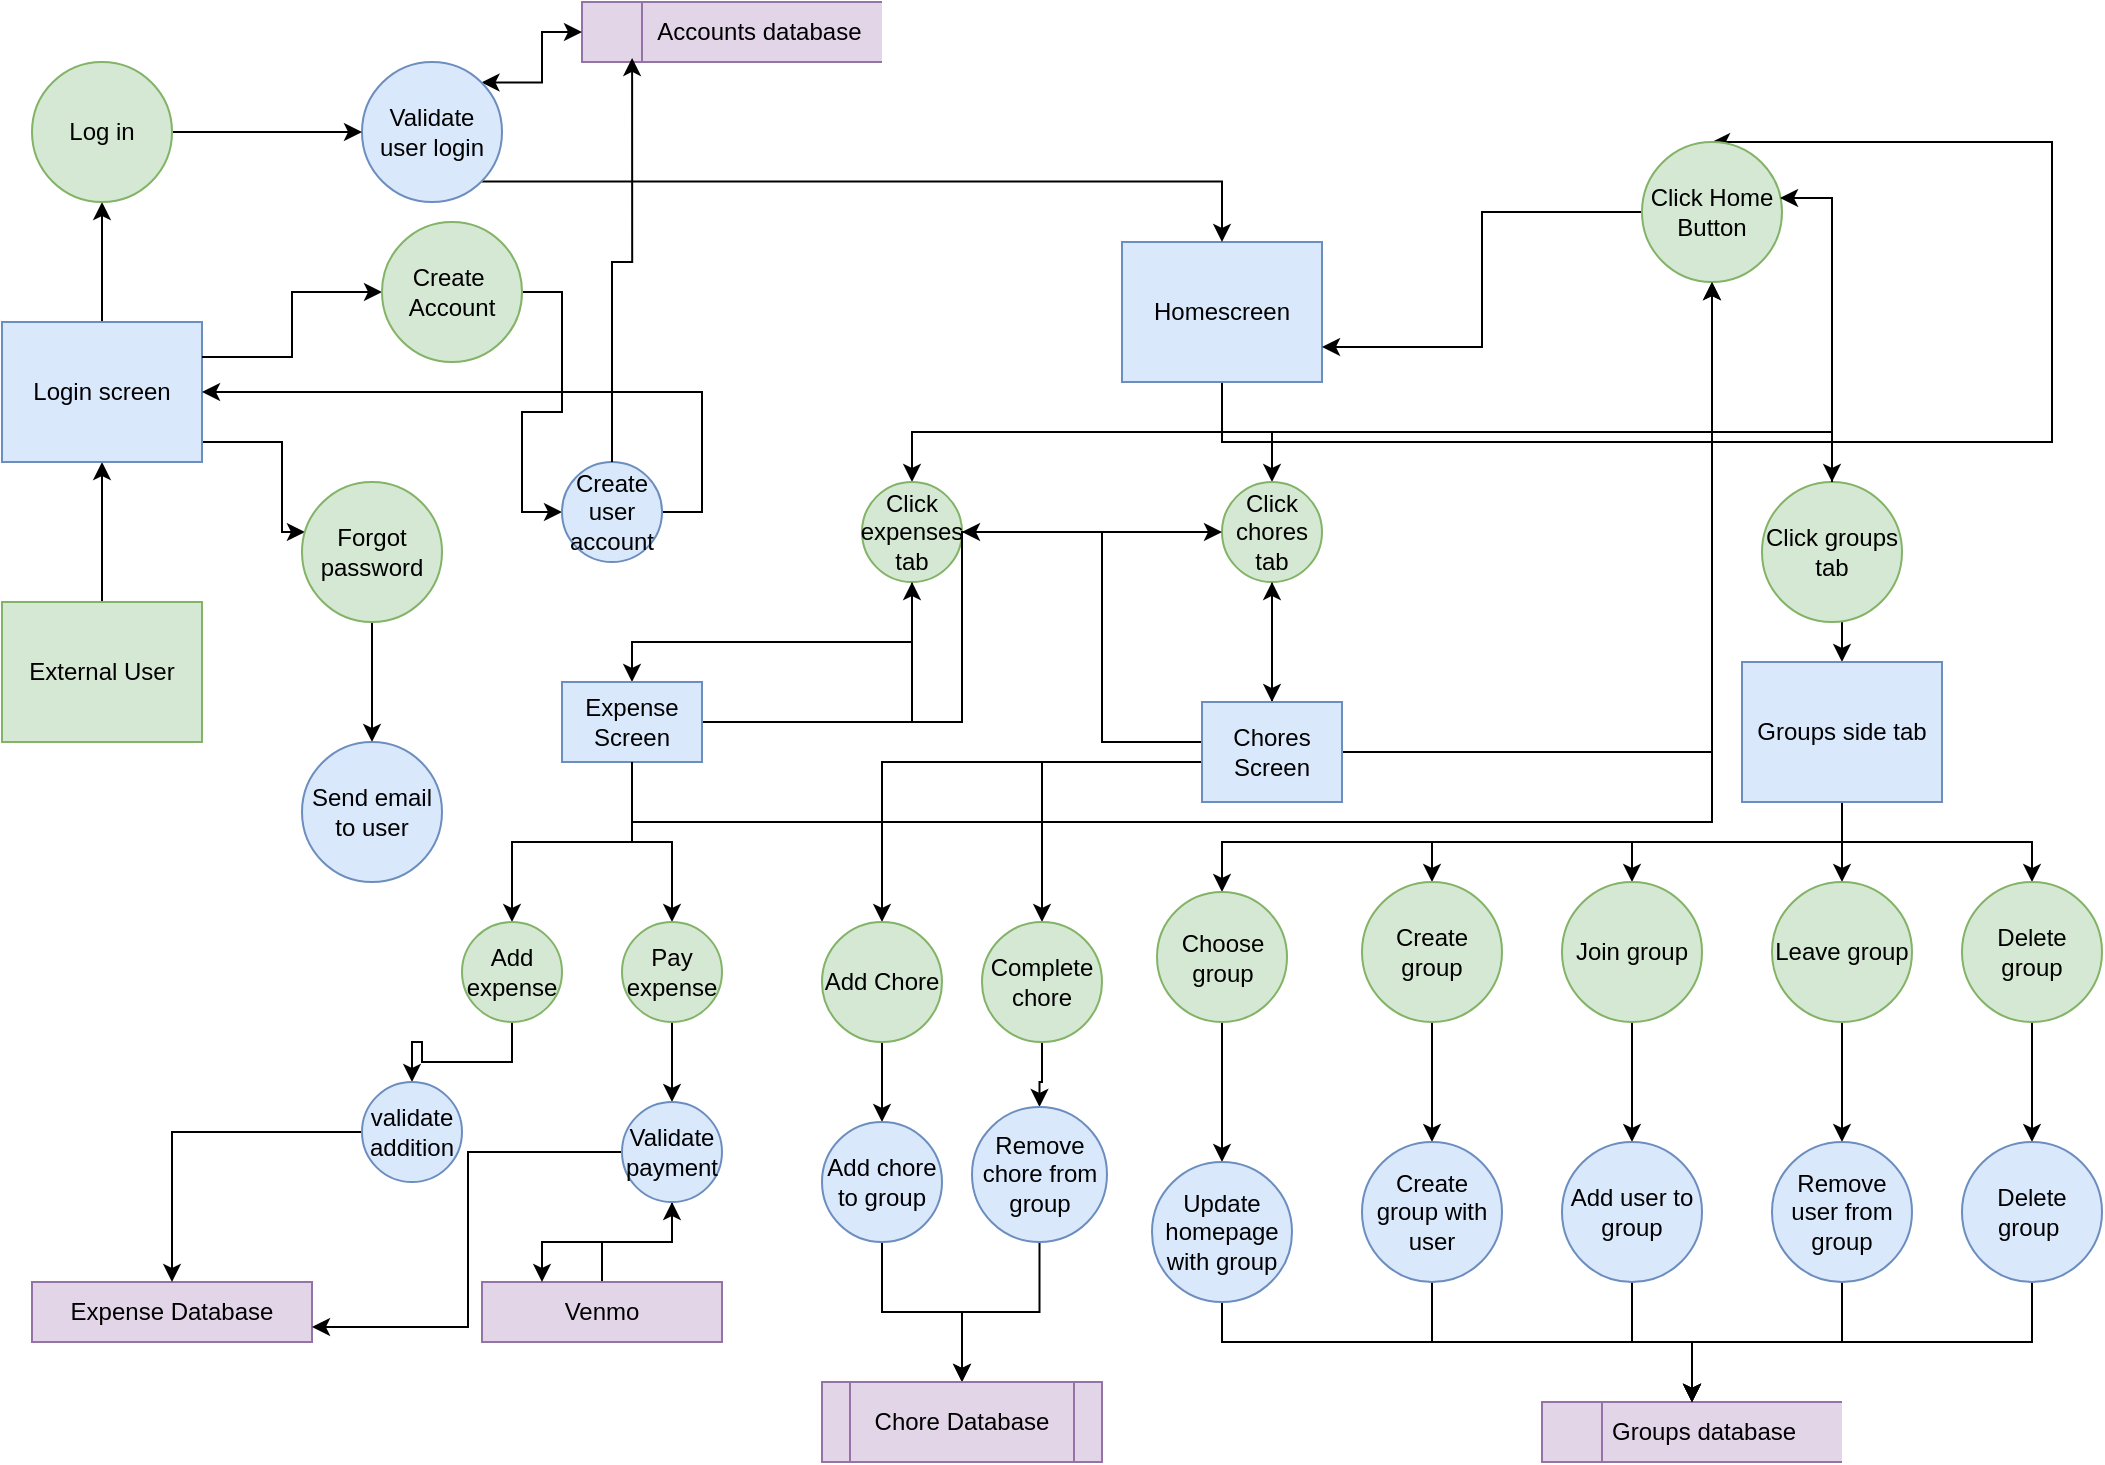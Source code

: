 <mxfile version="26.0.11">
  <diagram name="Page-1" id="5d7acffa-a066-3a61-03fe-96351882024d">
    <mxGraphModel grid="1" page="1" gridSize="10" guides="1" tooltips="1" connect="1" arrows="1" fold="1" pageScale="1" pageWidth="1100" pageHeight="850" background="#ffffff" math="0" shadow="0">
      <root>
        <mxCell id="0" />
        <mxCell id="1" parent="0" />
        <mxCell id="jCN_hGYt88QSV7jJhECM-30" style="edgeStyle=orthogonalEdgeStyle;rounded=0;orthogonalLoop=1;jettySize=auto;html=1;exitX=0.5;exitY=1;exitDx=0;exitDy=0;entryX=0.5;entryY=0;entryDx=0;entryDy=0;" edge="1" parent="1" source="jCN_hGYt88QSV7jJhECM-3" target="jCN_hGYt88QSV7jJhECM-9">
          <mxGeometry relative="1" as="geometry" />
        </mxCell>
        <mxCell id="jCN_hGYt88QSV7jJhECM-34" style="edgeStyle=orthogonalEdgeStyle;rounded=0;orthogonalLoop=1;jettySize=auto;html=1;exitX=0.5;exitY=1;exitDx=0;exitDy=0;entryX=0.5;entryY=0;entryDx=0;entryDy=0;" edge="1" parent="1" source="jCN_hGYt88QSV7jJhECM-3" target="jCN_hGYt88QSV7jJhECM-8">
          <mxGeometry relative="1" as="geometry" />
        </mxCell>
        <mxCell id="jCN_hGYt88QSV7jJhECM-35" style="edgeStyle=orthogonalEdgeStyle;rounded=0;orthogonalLoop=1;jettySize=auto;html=1;" edge="1" parent="1" source="jCN_hGYt88QSV7jJhECM-3" target="jCN_hGYt88QSV7jJhECM-10">
          <mxGeometry relative="1" as="geometry" />
        </mxCell>
        <mxCell id="9p-89qfDhQ7Q1FShynDC-36" style="edgeStyle=orthogonalEdgeStyle;rounded=0;orthogonalLoop=1;jettySize=auto;html=1;entryX=0.5;entryY=0;entryDx=0;entryDy=0;" edge="1" parent="1" source="jCN_hGYt88QSV7jJhECM-3" target="9p-89qfDhQ7Q1FShynDC-33">
          <mxGeometry relative="1" as="geometry">
            <Array as="points">
              <mxPoint x="660" y="250" />
              <mxPoint x="1075" y="250" />
            </Array>
          </mxGeometry>
        </mxCell>
        <mxCell id="jCN_hGYt88QSV7jJhECM-3" value="Homescreen" style="html=1;dashed=0;whiteSpace=wrap;fillColor=#dae8fc;strokeColor=#6c8ebf;" vertex="1" parent="1">
          <mxGeometry x="610" y="150" width="100" height="70" as="geometry" />
        </mxCell>
        <mxCell id="jCN_hGYt88QSV7jJhECM-19" style="edgeStyle=orthogonalEdgeStyle;rounded=0;orthogonalLoop=1;jettySize=auto;html=1;exitX=0.5;exitY=0;exitDx=0;exitDy=0;entryX=0.5;entryY=1;entryDx=0;entryDy=0;" edge="1" parent="1" source="jCN_hGYt88QSV7jJhECM-4" target="jCN_hGYt88QSV7jJhECM-6">
          <mxGeometry relative="1" as="geometry" />
        </mxCell>
        <mxCell id="jCN_hGYt88QSV7jJhECM-4" value="External User" style="html=1;dashed=0;whiteSpace=wrap;fillColor=#d5e8d4;strokeColor=#82b366;" vertex="1" parent="1">
          <mxGeometry x="50" y="330" width="100" height="70" as="geometry" />
        </mxCell>
        <mxCell id="jCN_hGYt88QSV7jJhECM-5" value="&amp;nbsp; &amp;nbsp; &amp;nbsp; &amp;nbsp; &amp;nbsp; Accounts database" style="html=1;dashed=0;whiteSpace=wrap;shape=mxgraph.dfd.dataStoreID;align=left;spacingLeft=3;points=[[0,0],[0.5,0],[1,0],[0,0.5],[1,0.5],[0,1],[0.5,1],[1,1]];fillColor=#e1d5e7;strokeColor=#9673a6;" vertex="1" parent="1">
          <mxGeometry x="340" y="30" width="150" height="30" as="geometry" />
        </mxCell>
        <mxCell id="jCN_hGYt88QSV7jJhECM-22" style="edgeStyle=orthogonalEdgeStyle;rounded=0;orthogonalLoop=1;jettySize=auto;html=1;exitX=0.5;exitY=0;exitDx=0;exitDy=0;entryX=0.5;entryY=1;entryDx=0;entryDy=0;" edge="1" parent="1" source="jCN_hGYt88QSV7jJhECM-6" target="jCN_hGYt88QSV7jJhECM-20">
          <mxGeometry relative="1" as="geometry" />
        </mxCell>
        <mxCell id="jCN_hGYt88QSV7jJhECM-23" style="edgeStyle=orthogonalEdgeStyle;rounded=0;orthogonalLoop=1;jettySize=auto;html=1;exitX=1;exitY=0.5;exitDx=0;exitDy=0;" edge="1" parent="1" source="jCN_hGYt88QSV7jJhECM-6" target="jCN_hGYt88QSV7jJhECM-21">
          <mxGeometry relative="1" as="geometry">
            <Array as="points">
              <mxPoint x="150" y="250" />
              <mxPoint x="190" y="250" />
              <mxPoint x="190" y="295" />
            </Array>
          </mxGeometry>
        </mxCell>
        <mxCell id="jCN_hGYt88QSV7jJhECM-6" value="Login screen" style="html=1;dashed=0;whiteSpace=wrap;fillColor=#dae8fc;strokeColor=#6c8ebf;" vertex="1" parent="1">
          <mxGeometry x="50" y="190" width="100" height="70" as="geometry" />
        </mxCell>
        <mxCell id="jCN_hGYt88QSV7jJhECM-28" style="edgeStyle=orthogonalEdgeStyle;rounded=0;orthogonalLoop=1;jettySize=auto;html=1;exitX=1;exitY=0;exitDx=0;exitDy=0;entryX=0;entryY=0.5;entryDx=0;entryDy=0;startArrow=classic;startFill=1;" edge="1" parent="1" source="jCN_hGYt88QSV7jJhECM-7" target="jCN_hGYt88QSV7jJhECM-5">
          <mxGeometry relative="1" as="geometry" />
        </mxCell>
        <mxCell id="jCN_hGYt88QSV7jJhECM-29" style="edgeStyle=orthogonalEdgeStyle;rounded=0;orthogonalLoop=1;jettySize=auto;html=1;exitX=1;exitY=1;exitDx=0;exitDy=0;entryX=0.5;entryY=0;entryDx=0;entryDy=0;" edge="1" parent="1" source="jCN_hGYt88QSV7jJhECM-7" target="jCN_hGYt88QSV7jJhECM-3">
          <mxGeometry relative="1" as="geometry" />
        </mxCell>
        <mxCell id="jCN_hGYt88QSV7jJhECM-7" value="Validate user login" style="shape=ellipse;html=1;dashed=0;whiteSpace=wrap;perimeter=ellipsePerimeter;fillColor=#dae8fc;strokeColor=#6c8ebf;" vertex="1" parent="1">
          <mxGeometry x="230" y="60" width="70" height="70" as="geometry" />
        </mxCell>
        <mxCell id="jCN_hGYt88QSV7jJhECM-38" style="edgeStyle=orthogonalEdgeStyle;rounded=0;orthogonalLoop=1;jettySize=auto;html=1;exitX=1;exitY=1;exitDx=0;exitDy=0;entryX=0.5;entryY=0;entryDx=0;entryDy=0;" edge="1" parent="1" source="jCN_hGYt88QSV7jJhECM-8" target="jCN_hGYt88QSV7jJhECM-37">
          <mxGeometry relative="1" as="geometry" />
        </mxCell>
        <mxCell id="jCN_hGYt88QSV7jJhECM-8" value="Click groups tab" style="shape=ellipse;html=1;dashed=0;whiteSpace=wrap;perimeter=ellipsePerimeter;fillColor=#d5e8d4;strokeColor=#82b366;" vertex="1" parent="1">
          <mxGeometry x="930" y="270" width="70" height="70" as="geometry" />
        </mxCell>
        <mxCell id="9p-89qfDhQ7Q1FShynDC-14" style="edgeStyle=orthogonalEdgeStyle;rounded=0;orthogonalLoop=1;jettySize=auto;html=1;entryX=0.5;entryY=0;entryDx=0;entryDy=0;" edge="1" parent="1" source="jCN_hGYt88QSV7jJhECM-9" target="9p-89qfDhQ7Q1FShynDC-13">
          <mxGeometry relative="1" as="geometry">
            <Array as="points">
              <mxPoint x="505" y="350" />
              <mxPoint x="365" y="350" />
            </Array>
          </mxGeometry>
        </mxCell>
        <mxCell id="jCN_hGYt88QSV7jJhECM-9" value="Click expenses tab" style="shape=ellipse;html=1;dashed=0;whiteSpace=wrap;perimeter=ellipsePerimeter;fillColor=#d5e8d4;strokeColor=#82b366;" vertex="1" parent="1">
          <mxGeometry x="480" y="270" width="50" height="50" as="geometry" />
        </mxCell>
        <mxCell id="9p-89qfDhQ7Q1FShynDC-22" style="edgeStyle=orthogonalEdgeStyle;rounded=0;orthogonalLoop=1;jettySize=auto;html=1;entryX=0.5;entryY=0;entryDx=0;entryDy=0;" edge="1" parent="1" source="jCN_hGYt88QSV7jJhECM-10" target="9p-89qfDhQ7Q1FShynDC-15">
          <mxGeometry relative="1" as="geometry" />
        </mxCell>
        <mxCell id="jCN_hGYt88QSV7jJhECM-10" value="Click chores tab" style="shape=ellipse;html=1;dashed=0;whiteSpace=wrap;perimeter=ellipsePerimeter;fillColor=#d5e8d4;strokeColor=#82b366;" vertex="1" parent="1">
          <mxGeometry x="660" y="270" width="50" height="50" as="geometry" />
        </mxCell>
        <mxCell id="jCN_hGYt88QSV7jJhECM-24" style="edgeStyle=orthogonalEdgeStyle;rounded=0;orthogonalLoop=1;jettySize=auto;html=1;exitX=1;exitY=0.5;exitDx=0;exitDy=0;entryX=0;entryY=0.5;entryDx=0;entryDy=0;" edge="1" parent="1" source="jCN_hGYt88QSV7jJhECM-20" target="jCN_hGYt88QSV7jJhECM-7">
          <mxGeometry relative="1" as="geometry" />
        </mxCell>
        <mxCell id="jCN_hGYt88QSV7jJhECM-20" value="Log in" style="shape=ellipse;html=1;dashed=0;whiteSpace=wrap;perimeter=ellipsePerimeter;fillColor=#d5e8d4;strokeColor=#82b366;" vertex="1" parent="1">
          <mxGeometry x="65" y="60" width="70" height="70" as="geometry" />
        </mxCell>
        <mxCell id="jCN_hGYt88QSV7jJhECM-26" style="edgeStyle=orthogonalEdgeStyle;rounded=0;orthogonalLoop=1;jettySize=auto;html=1;exitX=0.5;exitY=1;exitDx=0;exitDy=0;entryX=0.5;entryY=0;entryDx=0;entryDy=0;" edge="1" parent="1" source="jCN_hGYt88QSV7jJhECM-21" target="jCN_hGYt88QSV7jJhECM-25">
          <mxGeometry relative="1" as="geometry" />
        </mxCell>
        <mxCell id="jCN_hGYt88QSV7jJhECM-21" value="Forgot password" style="shape=ellipse;html=1;dashed=0;whiteSpace=wrap;perimeter=ellipsePerimeter;fillColor=#d5e8d4;strokeColor=#82b366;" vertex="1" parent="1">
          <mxGeometry x="200" y="270" width="70" height="70" as="geometry" />
        </mxCell>
        <mxCell id="jCN_hGYt88QSV7jJhECM-25" value="Send email to user" style="shape=ellipse;html=1;dashed=0;whiteSpace=wrap;perimeter=ellipsePerimeter;fillColor=#dae8fc;strokeColor=#6c8ebf;" vertex="1" parent="1">
          <mxGeometry x="200" y="400" width="70" height="70" as="geometry" />
        </mxCell>
        <mxCell id="jCN_hGYt88QSV7jJhECM-45" style="edgeStyle=orthogonalEdgeStyle;rounded=0;orthogonalLoop=1;jettySize=auto;html=1;exitX=0.5;exitY=1;exitDx=0;exitDy=0;" edge="1" parent="1" source="jCN_hGYt88QSV7jJhECM-37" target="jCN_hGYt88QSV7jJhECM-40">
          <mxGeometry relative="1" as="geometry">
            <Array as="points">
              <mxPoint x="970" y="450" />
              <mxPoint x="765" y="450" />
            </Array>
          </mxGeometry>
        </mxCell>
        <mxCell id="jCN_hGYt88QSV7jJhECM-46" style="edgeStyle=orthogonalEdgeStyle;rounded=0;orthogonalLoop=1;jettySize=auto;html=1;exitX=0.5;exitY=1;exitDx=0;exitDy=0;" edge="1" parent="1" source="jCN_hGYt88QSV7jJhECM-37" target="jCN_hGYt88QSV7jJhECM-41">
          <mxGeometry relative="1" as="geometry" />
        </mxCell>
        <mxCell id="jCN_hGYt88QSV7jJhECM-47" style="edgeStyle=orthogonalEdgeStyle;rounded=0;orthogonalLoop=1;jettySize=auto;html=1;exitX=0.5;exitY=1;exitDx=0;exitDy=0;entryX=0.5;entryY=0;entryDx=0;entryDy=0;" edge="1" parent="1" source="jCN_hGYt88QSV7jJhECM-37" target="jCN_hGYt88QSV7jJhECM-42">
          <mxGeometry relative="1" as="geometry" />
        </mxCell>
        <mxCell id="jCN_hGYt88QSV7jJhECM-48" style="edgeStyle=orthogonalEdgeStyle;rounded=0;orthogonalLoop=1;jettySize=auto;html=1;exitX=0.5;exitY=1;exitDx=0;exitDy=0;entryX=0.5;entryY=0;entryDx=0;entryDy=0;" edge="1" parent="1" source="jCN_hGYt88QSV7jJhECM-37" target="jCN_hGYt88QSV7jJhECM-43">
          <mxGeometry relative="1" as="geometry" />
        </mxCell>
        <mxCell id="9p-89qfDhQ7Q1FShynDC-42" style="edgeStyle=orthogonalEdgeStyle;rounded=0;orthogonalLoop=1;jettySize=auto;html=1;exitX=0.5;exitY=1;exitDx=0;exitDy=0;" edge="1" parent="1" source="jCN_hGYt88QSV7jJhECM-37" target="9p-89qfDhQ7Q1FShynDC-40">
          <mxGeometry relative="1" as="geometry">
            <Array as="points">
              <mxPoint x="970" y="450" />
              <mxPoint x="660" y="450" />
            </Array>
          </mxGeometry>
        </mxCell>
        <mxCell id="jCN_hGYt88QSV7jJhECM-37" value="Groups side tab" style="html=1;dashed=0;whiteSpace=wrap;fillColor=#dae8fc;strokeColor=#6c8ebf;" vertex="1" parent="1">
          <mxGeometry x="920" y="360" width="100" height="70" as="geometry" />
        </mxCell>
        <mxCell id="jCN_hGYt88QSV7jJhECM-57" style="edgeStyle=orthogonalEdgeStyle;rounded=0;orthogonalLoop=1;jettySize=auto;html=1;exitX=0.5;exitY=1;exitDx=0;exitDy=0;entryX=0.5;entryY=0;entryDx=0;entryDy=0;" edge="1" parent="1" source="jCN_hGYt88QSV7jJhECM-40" target="jCN_hGYt88QSV7jJhECM-50">
          <mxGeometry relative="1" as="geometry" />
        </mxCell>
        <mxCell id="jCN_hGYt88QSV7jJhECM-40" value="Create group" style="shape=ellipse;html=1;dashed=0;whiteSpace=wrap;perimeter=ellipsePerimeter;fillColor=#d5e8d4;strokeColor=#82b366;" vertex="1" parent="1">
          <mxGeometry x="730" y="470" width="70" height="70" as="geometry" />
        </mxCell>
        <mxCell id="jCN_hGYt88QSV7jJhECM-56" style="edgeStyle=orthogonalEdgeStyle;rounded=0;orthogonalLoop=1;jettySize=auto;html=1;exitX=0.5;exitY=1;exitDx=0;exitDy=0;entryX=0.5;entryY=0;entryDx=0;entryDy=0;" edge="1" parent="1" source="jCN_hGYt88QSV7jJhECM-41" target="jCN_hGYt88QSV7jJhECM-51">
          <mxGeometry relative="1" as="geometry" />
        </mxCell>
        <mxCell id="jCN_hGYt88QSV7jJhECM-41" value="Join group" style="shape=ellipse;html=1;dashed=0;whiteSpace=wrap;perimeter=ellipsePerimeter;fillColor=#d5e8d4;strokeColor=#82b366;" vertex="1" parent="1">
          <mxGeometry x="830" y="470" width="70" height="70" as="geometry" />
        </mxCell>
        <mxCell id="jCN_hGYt88QSV7jJhECM-58" style="edgeStyle=orthogonalEdgeStyle;rounded=0;orthogonalLoop=1;jettySize=auto;html=1;exitX=0.5;exitY=1;exitDx=0;exitDy=0;entryX=0.5;entryY=0;entryDx=0;entryDy=0;" edge="1" parent="1" source="jCN_hGYt88QSV7jJhECM-42" target="jCN_hGYt88QSV7jJhECM-52">
          <mxGeometry relative="1" as="geometry" />
        </mxCell>
        <mxCell id="jCN_hGYt88QSV7jJhECM-42" value="Leave group" style="shape=ellipse;html=1;dashed=0;whiteSpace=wrap;perimeter=ellipsePerimeter;fillColor=#d5e8d4;strokeColor=#82b366;" vertex="1" parent="1">
          <mxGeometry x="935" y="470" width="70" height="70" as="geometry" />
        </mxCell>
        <mxCell id="jCN_hGYt88QSV7jJhECM-54" style="edgeStyle=orthogonalEdgeStyle;rounded=0;orthogonalLoop=1;jettySize=auto;html=1;exitX=0.5;exitY=1;exitDx=0;exitDy=0;entryX=0.5;entryY=0;entryDx=0;entryDy=0;" edge="1" parent="1" source="jCN_hGYt88QSV7jJhECM-43" target="jCN_hGYt88QSV7jJhECM-53">
          <mxGeometry relative="1" as="geometry" />
        </mxCell>
        <mxCell id="jCN_hGYt88QSV7jJhECM-43" value="Delete group" style="shape=ellipse;html=1;dashed=0;whiteSpace=wrap;perimeter=ellipsePerimeter;fillColor=#d5e8d4;strokeColor=#82b366;" vertex="1" parent="1">
          <mxGeometry x="1030" y="470" width="70" height="70" as="geometry" />
        </mxCell>
        <mxCell id="jCN_hGYt88QSV7jJhECM-49" value="&lt;span style=&quot;white-space: pre;&quot;&gt;&#x9;&lt;/span&gt;&amp;nbsp;Groups database" style="html=1;dashed=0;whiteSpace=wrap;shape=mxgraph.dfd.dataStoreID;align=left;spacingLeft=3;points=[[0,0],[0.5,0],[1,0],[0,0.5],[1,0.5],[0,1],[0.5,1],[1,1]];fillColor=#e1d5e7;strokeColor=#9673a6;" vertex="1" parent="1">
          <mxGeometry x="820" y="730" width="150" height="30" as="geometry" />
        </mxCell>
        <mxCell id="jCN_hGYt88QSV7jJhECM-59" style="edgeStyle=orthogonalEdgeStyle;rounded=0;orthogonalLoop=1;jettySize=auto;html=1;exitX=0.5;exitY=1;exitDx=0;exitDy=0;entryX=0.5;entryY=0;entryDx=0;entryDy=0;" edge="1" parent="1" source="jCN_hGYt88QSV7jJhECM-50" target="jCN_hGYt88QSV7jJhECM-49">
          <mxGeometry relative="1" as="geometry" />
        </mxCell>
        <mxCell id="jCN_hGYt88QSV7jJhECM-50" value="Create group with user" style="shape=ellipse;html=1;dashed=0;whiteSpace=wrap;perimeter=ellipsePerimeter;fillColor=#dae8fc;strokeColor=#6c8ebf;" vertex="1" parent="1">
          <mxGeometry x="730" y="600" width="70" height="70" as="geometry" />
        </mxCell>
        <mxCell id="jCN_hGYt88QSV7jJhECM-61" style="edgeStyle=orthogonalEdgeStyle;rounded=0;orthogonalLoop=1;jettySize=auto;html=1;exitX=0.5;exitY=1;exitDx=0;exitDy=0;entryX=0.5;entryY=0;entryDx=0;entryDy=0;" edge="1" parent="1" source="jCN_hGYt88QSV7jJhECM-51" target="jCN_hGYt88QSV7jJhECM-49">
          <mxGeometry relative="1" as="geometry" />
        </mxCell>
        <mxCell id="jCN_hGYt88QSV7jJhECM-51" value="Add user to group" style="shape=ellipse;html=1;dashed=0;whiteSpace=wrap;perimeter=ellipsePerimeter;fillColor=#dae8fc;strokeColor=#6c8ebf;" vertex="1" parent="1">
          <mxGeometry x="830" y="600" width="70" height="70" as="geometry" />
        </mxCell>
        <mxCell id="jCN_hGYt88QSV7jJhECM-62" style="edgeStyle=orthogonalEdgeStyle;rounded=0;orthogonalLoop=1;jettySize=auto;html=1;exitX=0.5;exitY=1;exitDx=0;exitDy=0;entryX=0.5;entryY=0;entryDx=0;entryDy=0;" edge="1" parent="1" source="jCN_hGYt88QSV7jJhECM-52" target="jCN_hGYt88QSV7jJhECM-49">
          <mxGeometry relative="1" as="geometry" />
        </mxCell>
        <mxCell id="jCN_hGYt88QSV7jJhECM-52" value="Remove user from group" style="shape=ellipse;html=1;dashed=0;whiteSpace=wrap;perimeter=ellipsePerimeter;fillColor=#dae8fc;strokeColor=#6c8ebf;" vertex="1" parent="1">
          <mxGeometry x="935" y="600" width="70" height="70" as="geometry" />
        </mxCell>
        <mxCell id="jCN_hGYt88QSV7jJhECM-63" style="edgeStyle=orthogonalEdgeStyle;rounded=0;orthogonalLoop=1;jettySize=auto;html=1;exitX=0.5;exitY=1;exitDx=0;exitDy=0;entryX=0.5;entryY=0;entryDx=0;entryDy=0;" edge="1" parent="1" source="jCN_hGYt88QSV7jJhECM-53" target="jCN_hGYt88QSV7jJhECM-49">
          <mxGeometry relative="1" as="geometry" />
        </mxCell>
        <mxCell id="jCN_hGYt88QSV7jJhECM-53" value="Delete group&amp;nbsp;" style="shape=ellipse;html=1;dashed=0;whiteSpace=wrap;perimeter=ellipsePerimeter;fillColor=#dae8fc;strokeColor=#6c8ebf;" vertex="1" parent="1">
          <mxGeometry x="1030" y="600" width="70" height="70" as="geometry" />
        </mxCell>
        <mxCell id="9p-89qfDhQ7Q1FShynDC-5" value="" style="edgeStyle=orthogonalEdgeStyle;rounded=0;orthogonalLoop=1;jettySize=auto;html=1;exitX=1;exitY=0.25;exitDx=0;exitDy=0;" edge="1" parent="1" source="jCN_hGYt88QSV7jJhECM-6" target="9p-89qfDhQ7Q1FShynDC-4">
          <mxGeometry relative="1" as="geometry">
            <mxPoint x="195" y="225" as="targetPoint" />
          </mxGeometry>
        </mxCell>
        <mxCell id="9p-89qfDhQ7Q1FShynDC-8" style="edgeStyle=orthogonalEdgeStyle;rounded=0;orthogonalLoop=1;jettySize=auto;html=1;exitX=1;exitY=0.5;exitDx=0;exitDy=0;entryX=0;entryY=0.5;entryDx=0;entryDy=0;" edge="1" parent="1" source="9p-89qfDhQ7Q1FShynDC-4" target="9p-89qfDhQ7Q1FShynDC-7">
          <mxGeometry relative="1" as="geometry" />
        </mxCell>
        <mxCell id="9p-89qfDhQ7Q1FShynDC-4" value="Create&amp;nbsp;&lt;div&gt;Account&lt;/div&gt;" style="ellipse;whiteSpace=wrap;html=1;aspect=fixed;fillColor=#d5e8d4;strokeColor=#82b366;" vertex="1" parent="1">
          <mxGeometry x="240" y="140" width="70" height="70" as="geometry" />
        </mxCell>
        <mxCell id="9p-89qfDhQ7Q1FShynDC-11" style="edgeStyle=orthogonalEdgeStyle;rounded=0;orthogonalLoop=1;jettySize=auto;html=1;exitX=1;exitY=0.5;exitDx=0;exitDy=0;entryX=1;entryY=0.5;entryDx=0;entryDy=0;" edge="1" parent="1" source="9p-89qfDhQ7Q1FShynDC-7" target="jCN_hGYt88QSV7jJhECM-6">
          <mxGeometry relative="1" as="geometry" />
        </mxCell>
        <mxCell id="9p-89qfDhQ7Q1FShynDC-7" value="Create user account" style="ellipse;whiteSpace=wrap;html=1;aspect=fixed;fillColor=#dae8fc;strokeColor=#6c8ebf;" vertex="1" parent="1">
          <mxGeometry x="330" y="260" width="50" height="50" as="geometry" />
        </mxCell>
        <mxCell id="9p-89qfDhQ7Q1FShynDC-9" style="edgeStyle=orthogonalEdgeStyle;rounded=0;orthogonalLoop=1;jettySize=auto;html=1;entryX=0.167;entryY=0.933;entryDx=0;entryDy=0;entryPerimeter=0;" edge="1" parent="1" source="9p-89qfDhQ7Q1FShynDC-7" target="jCN_hGYt88QSV7jJhECM-5">
          <mxGeometry relative="1" as="geometry" />
        </mxCell>
        <mxCell id="9p-89qfDhQ7Q1FShynDC-30" style="edgeStyle=orthogonalEdgeStyle;rounded=0;orthogonalLoop=1;jettySize=auto;html=1;entryX=0;entryY=0.5;entryDx=0;entryDy=0;" edge="1" parent="1" source="9p-89qfDhQ7Q1FShynDC-13" target="jCN_hGYt88QSV7jJhECM-10">
          <mxGeometry relative="1" as="geometry" />
        </mxCell>
        <mxCell id="9p-89qfDhQ7Q1FShynDC-32" style="edgeStyle=orthogonalEdgeStyle;rounded=0;orthogonalLoop=1;jettySize=auto;html=1;entryX=0.5;entryY=1;entryDx=0;entryDy=0;" edge="1" parent="1" source="9p-89qfDhQ7Q1FShynDC-13" target="jCN_hGYt88QSV7jJhECM-9">
          <mxGeometry relative="1" as="geometry" />
        </mxCell>
        <mxCell id="9p-89qfDhQ7Q1FShynDC-49" style="edgeStyle=orthogonalEdgeStyle;rounded=0;orthogonalLoop=1;jettySize=auto;html=1;entryX=0.5;entryY=0;entryDx=0;entryDy=0;" edge="1" parent="1" source="9p-89qfDhQ7Q1FShynDC-13" target="9p-89qfDhQ7Q1FShynDC-47">
          <mxGeometry relative="1" as="geometry" />
        </mxCell>
        <mxCell id="9p-89qfDhQ7Q1FShynDC-50" style="edgeStyle=orthogonalEdgeStyle;rounded=0;orthogonalLoop=1;jettySize=auto;html=1;" edge="1" parent="1" source="9p-89qfDhQ7Q1FShynDC-13" target="9p-89qfDhQ7Q1FShynDC-48">
          <mxGeometry relative="1" as="geometry" />
        </mxCell>
        <mxCell id="9p-89qfDhQ7Q1FShynDC-13" value="Expense Screen" style="rounded=0;whiteSpace=wrap;html=1;fillColor=#dae8fc;strokeColor=#6c8ebf;" vertex="1" parent="1">
          <mxGeometry x="330" y="370" width="70" height="40" as="geometry" />
        </mxCell>
        <mxCell id="9p-89qfDhQ7Q1FShynDC-21" style="edgeStyle=orthogonalEdgeStyle;rounded=0;orthogonalLoop=1;jettySize=auto;html=1;entryX=0.5;entryY=1;entryDx=0;entryDy=0;" edge="1" parent="1" source="9p-89qfDhQ7Q1FShynDC-15" target="jCN_hGYt88QSV7jJhECM-10">
          <mxGeometry relative="1" as="geometry" />
        </mxCell>
        <mxCell id="9p-89qfDhQ7Q1FShynDC-28" style="edgeStyle=orthogonalEdgeStyle;rounded=0;orthogonalLoop=1;jettySize=auto;html=1;entryX=1;entryY=0.5;entryDx=0;entryDy=0;" edge="1" parent="1" source="9p-89qfDhQ7Q1FShynDC-15" target="jCN_hGYt88QSV7jJhECM-9">
          <mxGeometry relative="1" as="geometry">
            <Array as="points">
              <mxPoint x="600" y="400" />
              <mxPoint x="600" y="295" />
            </Array>
          </mxGeometry>
        </mxCell>
        <mxCell id="9p-89qfDhQ7Q1FShynDC-38" style="edgeStyle=orthogonalEdgeStyle;rounded=0;orthogonalLoop=1;jettySize=auto;html=1;entryX=0.5;entryY=1;entryDx=0;entryDy=0;" edge="1" parent="1" source="9p-89qfDhQ7Q1FShynDC-15" target="9p-89qfDhQ7Q1FShynDC-33">
          <mxGeometry relative="1" as="geometry" />
        </mxCell>
        <mxCell id="9p-89qfDhQ7Q1FShynDC-53" style="edgeStyle=orthogonalEdgeStyle;rounded=0;orthogonalLoop=1;jettySize=auto;html=1;entryX=0.5;entryY=0;entryDx=0;entryDy=0;" edge="1" parent="1" source="9p-89qfDhQ7Q1FShynDC-15" target="9p-89qfDhQ7Q1FShynDC-51">
          <mxGeometry relative="1" as="geometry">
            <Array as="points">
              <mxPoint x="490" y="410" />
            </Array>
          </mxGeometry>
        </mxCell>
        <mxCell id="9p-89qfDhQ7Q1FShynDC-54" style="edgeStyle=orthogonalEdgeStyle;rounded=0;orthogonalLoop=1;jettySize=auto;html=1;entryX=0.5;entryY=0;entryDx=0;entryDy=0;" edge="1" parent="1" source="9p-89qfDhQ7Q1FShynDC-15" target="9p-89qfDhQ7Q1FShynDC-52">
          <mxGeometry relative="1" as="geometry">
            <Array as="points">
              <mxPoint x="570" y="410" />
            </Array>
          </mxGeometry>
        </mxCell>
        <mxCell id="9p-89qfDhQ7Q1FShynDC-15" value="Chores Screen" style="rounded=0;whiteSpace=wrap;html=1;fillColor=#dae8fc;strokeColor=#6c8ebf;" vertex="1" parent="1">
          <mxGeometry x="650" y="380" width="70" height="50" as="geometry" />
        </mxCell>
        <mxCell id="9p-89qfDhQ7Q1FShynDC-35" style="edgeStyle=orthogonalEdgeStyle;rounded=0;orthogonalLoop=1;jettySize=auto;html=1;entryX=1;entryY=0.75;entryDx=0;entryDy=0;" edge="1" parent="1" source="9p-89qfDhQ7Q1FShynDC-33" target="jCN_hGYt88QSV7jJhECM-3">
          <mxGeometry relative="1" as="geometry" />
        </mxCell>
        <mxCell id="9p-89qfDhQ7Q1FShynDC-33" value="Click Home Button" style="ellipse;whiteSpace=wrap;html=1;aspect=fixed;fillColor=#d5e8d4;strokeColor=#82b366;" vertex="1" parent="1">
          <mxGeometry x="870" y="100" width="70" height="70" as="geometry" />
        </mxCell>
        <mxCell id="9p-89qfDhQ7Q1FShynDC-37" style="edgeStyle=orthogonalEdgeStyle;rounded=0;orthogonalLoop=1;jettySize=auto;html=1;entryX=0.5;entryY=1;entryDx=0;entryDy=0;" edge="1" parent="1" source="9p-89qfDhQ7Q1FShynDC-13" target="9p-89qfDhQ7Q1FShynDC-33">
          <mxGeometry relative="1" as="geometry">
            <Array as="points">
              <mxPoint x="365" y="440" />
              <mxPoint x="905" y="440" />
            </Array>
          </mxGeometry>
        </mxCell>
        <mxCell id="9p-89qfDhQ7Q1FShynDC-39" style="edgeStyle=orthogonalEdgeStyle;rounded=0;orthogonalLoop=1;jettySize=auto;html=1;entryX=0.986;entryY=0.4;entryDx=0;entryDy=0;entryPerimeter=0;" edge="1" parent="1" source="jCN_hGYt88QSV7jJhECM-8" target="9p-89qfDhQ7Q1FShynDC-33">
          <mxGeometry relative="1" as="geometry" />
        </mxCell>
        <mxCell id="9p-89qfDhQ7Q1FShynDC-44" style="edgeStyle=orthogonalEdgeStyle;rounded=0;orthogonalLoop=1;jettySize=auto;html=1;entryX=0.5;entryY=0;entryDx=0;entryDy=0;" edge="1" parent="1" source="9p-89qfDhQ7Q1FShynDC-40" target="9p-89qfDhQ7Q1FShynDC-43">
          <mxGeometry relative="1" as="geometry" />
        </mxCell>
        <mxCell id="9p-89qfDhQ7Q1FShynDC-40" value="Choose group" style="ellipse;whiteSpace=wrap;html=1;aspect=fixed;fillColor=#d5e8d4;strokeColor=#82b366;" vertex="1" parent="1">
          <mxGeometry x="627.5" y="475" width="65" height="65" as="geometry" />
        </mxCell>
        <mxCell id="9p-89qfDhQ7Q1FShynDC-46" style="edgeStyle=orthogonalEdgeStyle;rounded=0;orthogonalLoop=1;jettySize=auto;html=1;exitX=0.5;exitY=1;exitDx=0;exitDy=0;entryX=0.5;entryY=0;entryDx=0;entryDy=0;" edge="1" parent="1" source="9p-89qfDhQ7Q1FShynDC-43" target="jCN_hGYt88QSV7jJhECM-49">
          <mxGeometry relative="1" as="geometry">
            <Array as="points">
              <mxPoint x="660" y="700" />
              <mxPoint x="895" y="700" />
            </Array>
          </mxGeometry>
        </mxCell>
        <mxCell id="9p-89qfDhQ7Q1FShynDC-43" value="Update homepage with group" style="ellipse;whiteSpace=wrap;html=1;aspect=fixed;fillColor=#dae8fc;strokeColor=#6c8ebf;" vertex="1" parent="1">
          <mxGeometry x="625" y="610" width="70" height="70" as="geometry" />
        </mxCell>
        <mxCell id="9p-89qfDhQ7Q1FShynDC-60" style="edgeStyle=orthogonalEdgeStyle;rounded=0;orthogonalLoop=1;jettySize=auto;html=1;entryX=0.5;entryY=0;entryDx=0;entryDy=0;" edge="1" parent="1" source="9p-89qfDhQ7Q1FShynDC-47" target="9p-89qfDhQ7Q1FShynDC-59">
          <mxGeometry relative="1" as="geometry" />
        </mxCell>
        <mxCell id="9p-89qfDhQ7Q1FShynDC-47" value="Add expense" style="ellipse;whiteSpace=wrap;html=1;aspect=fixed;fillColor=#d5e8d4;strokeColor=#82b366;" vertex="1" parent="1">
          <mxGeometry x="280" y="490" width="50" height="50" as="geometry" />
        </mxCell>
        <mxCell id="9p-89qfDhQ7Q1FShynDC-67" style="edgeStyle=orthogonalEdgeStyle;rounded=0;orthogonalLoop=1;jettySize=auto;html=1;entryX=0.5;entryY=0;entryDx=0;entryDy=0;" edge="1" parent="1" source="9p-89qfDhQ7Q1FShynDC-48" target="9p-89qfDhQ7Q1FShynDC-66">
          <mxGeometry relative="1" as="geometry" />
        </mxCell>
        <mxCell id="9p-89qfDhQ7Q1FShynDC-48" value="Pay expense" style="ellipse;whiteSpace=wrap;html=1;aspect=fixed;fillColor=#d5e8d4;strokeColor=#82b366;" vertex="1" parent="1">
          <mxGeometry x="360" y="490" width="50" height="50" as="geometry" />
        </mxCell>
        <mxCell id="9p-89qfDhQ7Q1FShynDC-73" style="edgeStyle=orthogonalEdgeStyle;rounded=0;orthogonalLoop=1;jettySize=auto;html=1;" edge="1" parent="1" source="9p-89qfDhQ7Q1FShynDC-51" target="9p-89qfDhQ7Q1FShynDC-71">
          <mxGeometry relative="1" as="geometry" />
        </mxCell>
        <mxCell id="9p-89qfDhQ7Q1FShynDC-51" value="Add Chore" style="ellipse;whiteSpace=wrap;html=1;aspect=fixed;fillColor=#d5e8d4;strokeColor=#82b366;" vertex="1" parent="1">
          <mxGeometry x="460" y="490" width="60" height="60" as="geometry" />
        </mxCell>
        <mxCell id="9p-89qfDhQ7Q1FShynDC-74" style="edgeStyle=orthogonalEdgeStyle;rounded=0;orthogonalLoop=1;jettySize=auto;html=1;" edge="1" parent="1" source="9p-89qfDhQ7Q1FShynDC-52" target="9p-89qfDhQ7Q1FShynDC-72">
          <mxGeometry relative="1" as="geometry" />
        </mxCell>
        <mxCell id="9p-89qfDhQ7Q1FShynDC-52" value="Complete chore" style="ellipse;whiteSpace=wrap;html=1;aspect=fixed;fillColor=#d5e8d4;strokeColor=#82b366;" vertex="1" parent="1">
          <mxGeometry x="540" y="490" width="60" height="60" as="geometry" />
        </mxCell>
        <mxCell id="9p-89qfDhQ7Q1FShynDC-55" value="Expense Database" style="rounded=0;whiteSpace=wrap;html=1;fillColor=#e1d5e7;strokeColor=#9673a6;" vertex="1" parent="1">
          <mxGeometry x="65" y="670" width="140" height="30" as="geometry" />
        </mxCell>
        <mxCell id="9p-89qfDhQ7Q1FShynDC-69" style="edgeStyle=orthogonalEdgeStyle;rounded=0;orthogonalLoop=1;jettySize=auto;html=1;" edge="1" parent="1" source="9p-89qfDhQ7Q1FShynDC-58" target="9p-89qfDhQ7Q1FShynDC-66">
          <mxGeometry relative="1" as="geometry" />
        </mxCell>
        <mxCell id="9p-89qfDhQ7Q1FShynDC-58" value="Venmo" style="rounded=0;whiteSpace=wrap;html=1;fillColor=#e1d5e7;strokeColor=#9673a6;" vertex="1" parent="1">
          <mxGeometry x="290" y="670" width="120" height="30" as="geometry" />
        </mxCell>
        <mxCell id="9p-89qfDhQ7Q1FShynDC-75" style="edgeStyle=orthogonalEdgeStyle;rounded=0;orthogonalLoop=1;jettySize=auto;html=1;entryX=0.5;entryY=0;entryDx=0;entryDy=0;" edge="1" parent="1" source="9p-89qfDhQ7Q1FShynDC-59" target="9p-89qfDhQ7Q1FShynDC-55">
          <mxGeometry relative="1" as="geometry" />
        </mxCell>
        <mxCell id="9p-89qfDhQ7Q1FShynDC-59" value="validate addition" style="ellipse;whiteSpace=wrap;html=1;aspect=fixed;fillColor=#dae8fc;strokeColor=#6c8ebf;" vertex="1" parent="1">
          <mxGeometry x="230" y="570" width="50" height="50" as="geometry" />
        </mxCell>
        <mxCell id="9p-89qfDhQ7Q1FShynDC-68" style="edgeStyle=orthogonalEdgeStyle;rounded=0;orthogonalLoop=1;jettySize=auto;html=1;entryX=0.25;entryY=0;entryDx=0;entryDy=0;" edge="1" parent="1" source="9p-89qfDhQ7Q1FShynDC-66" target="9p-89qfDhQ7Q1FShynDC-58">
          <mxGeometry relative="1" as="geometry" />
        </mxCell>
        <mxCell id="9p-89qfDhQ7Q1FShynDC-70" style="edgeStyle=orthogonalEdgeStyle;rounded=0;orthogonalLoop=1;jettySize=auto;html=1;entryX=1;entryY=0.75;entryDx=0;entryDy=0;" edge="1" parent="1" source="9p-89qfDhQ7Q1FShynDC-66" target="9p-89qfDhQ7Q1FShynDC-55">
          <mxGeometry relative="1" as="geometry">
            <Array as="points">
              <mxPoint x="283" y="605" />
              <mxPoint x="283" y="693" />
            </Array>
          </mxGeometry>
        </mxCell>
        <mxCell id="9p-89qfDhQ7Q1FShynDC-66" value="Validate payment" style="ellipse;whiteSpace=wrap;html=1;aspect=fixed;fillColor=#dae8fc;strokeColor=#6c8ebf;" vertex="1" parent="1">
          <mxGeometry x="360" y="580" width="50" height="50" as="geometry" />
        </mxCell>
        <mxCell id="9p-89qfDhQ7Q1FShynDC-78" style="edgeStyle=orthogonalEdgeStyle;rounded=0;orthogonalLoop=1;jettySize=auto;html=1;entryX=0.5;entryY=0;entryDx=0;entryDy=0;" edge="1" parent="1" source="9p-89qfDhQ7Q1FShynDC-71" target="9p-89qfDhQ7Q1FShynDC-77">
          <mxGeometry relative="1" as="geometry" />
        </mxCell>
        <mxCell id="9p-89qfDhQ7Q1FShynDC-71" value="Add chore to group" style="ellipse;whiteSpace=wrap;html=1;aspect=fixed;fillColor=#dae8fc;strokeColor=#6c8ebf;" vertex="1" parent="1">
          <mxGeometry x="460" y="590" width="60" height="60" as="geometry" />
        </mxCell>
        <mxCell id="9p-89qfDhQ7Q1FShynDC-79" style="edgeStyle=orthogonalEdgeStyle;rounded=0;orthogonalLoop=1;jettySize=auto;html=1;entryX=0.5;entryY=0;entryDx=0;entryDy=0;" edge="1" parent="1" source="9p-89qfDhQ7Q1FShynDC-72" target="9p-89qfDhQ7Q1FShynDC-77">
          <mxGeometry relative="1" as="geometry" />
        </mxCell>
        <mxCell id="9p-89qfDhQ7Q1FShynDC-72" value="Remove chore from group" style="ellipse;whiteSpace=wrap;html=1;aspect=fixed;fillColor=#dae8fc;strokeColor=#6c8ebf;" vertex="1" parent="1">
          <mxGeometry x="535" y="582.5" width="67.5" height="67.5" as="geometry" />
        </mxCell>
        <mxCell id="9p-89qfDhQ7Q1FShynDC-77" value="Chore Database" style="shape=process;whiteSpace=wrap;html=1;backgroundOutline=1;fillColor=#e1d5e7;strokeColor=#9673a6;" vertex="1" parent="1">
          <mxGeometry x="460" y="720" width="140" height="40" as="geometry" />
        </mxCell>
      </root>
    </mxGraphModel>
  </diagram>
</mxfile>
